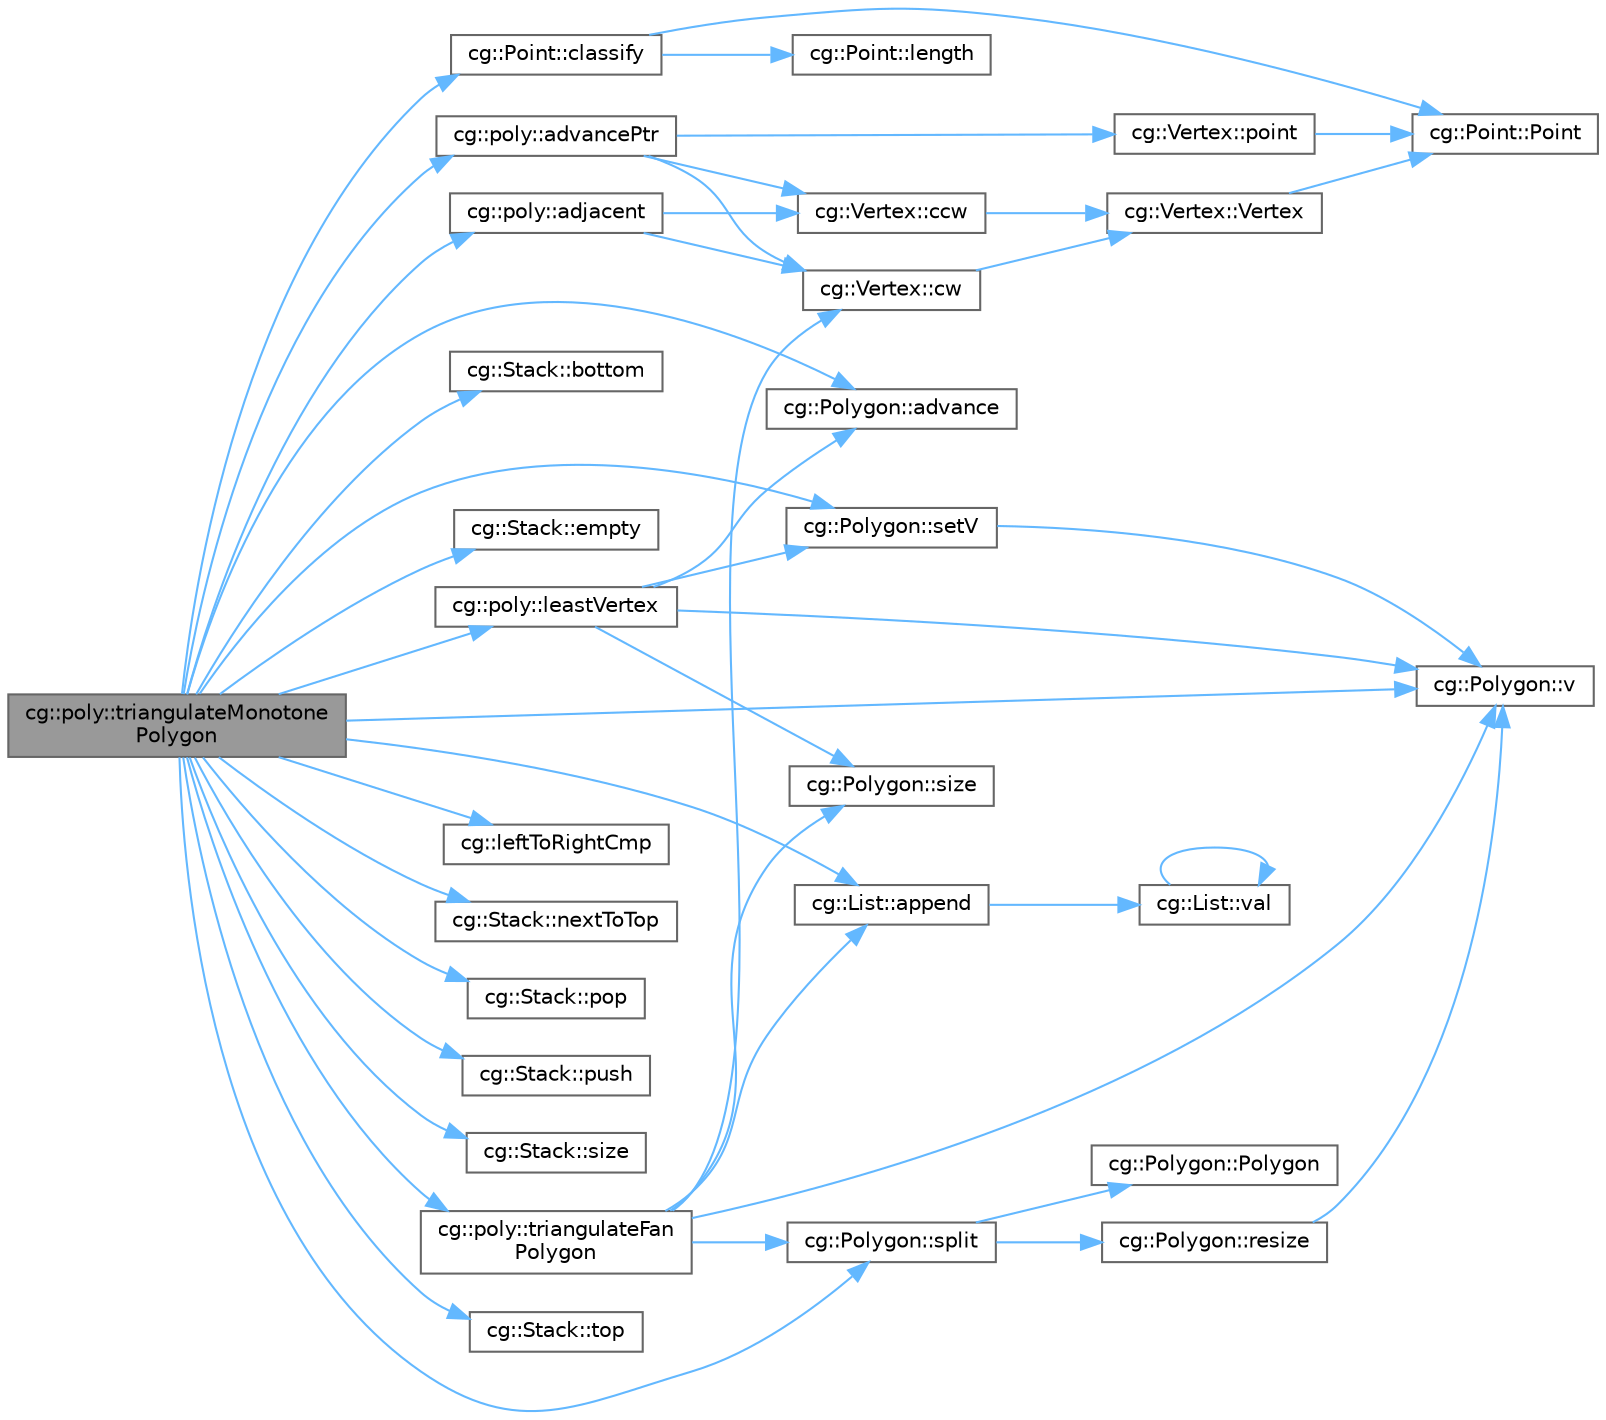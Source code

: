 digraph "cg::poly::triangulateMonotonePolygon"
{
 // LATEX_PDF_SIZE
  bgcolor="transparent";
  edge [fontname=Helvetica,fontsize=10,labelfontname=Helvetica,labelfontsize=10];
  node [fontname=Helvetica,fontsize=10,shape=box,height=0.2,width=0.4];
  rankdir="LR";
  Node1 [id="Node000001",label="cg::poly::triangulateMonotone\lPolygon",height=0.2,width=0.4,color="gray40", fillcolor="grey60", style="filled", fontcolor="black",tooltip=" "];
  Node1 -> Node2 [id="edge1_Node000001_Node000002",color="steelblue1",style="solid",tooltip=" "];
  Node2 [id="Node000002",label="cg::poly::adjacent",height=0.2,width=0.4,color="grey40", fillcolor="white", style="filled",URL="$namespacecg_1_1poly.html#a66f43350eff38c2e52c357569dadef98",tooltip=" "];
  Node2 -> Node3 [id="edge2_Node000002_Node000003",color="steelblue1",style="solid",tooltip=" "];
  Node3 [id="Node000003",label="cg::Vertex::ccw",height=0.2,width=0.4,color="grey40", fillcolor="white", style="filled",URL="$classcg_1_1_vertex.html#a84cbd80cbc0d3e0e25d69488dfe3b643",tooltip=" "];
  Node3 -> Node4 [id="edge3_Node000003_Node000004",color="steelblue1",style="solid",tooltip=" "];
  Node4 [id="Node000004",label="cg::Vertex::Vertex",height=0.2,width=0.4,color="grey40", fillcolor="white", style="filled",URL="$classcg_1_1_vertex.html#ad0967adecf59f9cd3c33950633ddcf19",tooltip=" "];
  Node4 -> Node5 [id="edge4_Node000004_Node000005",color="steelblue1",style="solid",tooltip=" "];
  Node5 [id="Node000005",label="cg::Point::Point",height=0.2,width=0.4,color="grey40", fillcolor="white", style="filled",URL="$classcg_1_1_point.html#a97a9be699fb6bae85a47ebf75177ca67",tooltip=" "];
  Node2 -> Node6 [id="edge5_Node000002_Node000006",color="steelblue1",style="solid",tooltip=" "];
  Node6 [id="Node000006",label="cg::Vertex::cw",height=0.2,width=0.4,color="grey40", fillcolor="white", style="filled",URL="$classcg_1_1_vertex.html#a2585cf0f45ed8c8b8ee891774bc17a7d",tooltip=" "];
  Node6 -> Node4 [id="edge6_Node000006_Node000004",color="steelblue1",style="solid",tooltip=" "];
  Node1 -> Node7 [id="edge7_Node000001_Node000007",color="steelblue1",style="solid",tooltip=" "];
  Node7 [id="Node000007",label="cg::Polygon::advance",height=0.2,width=0.4,color="grey40", fillcolor="white", style="filled",URL="$classcg_1_1_polygon.html#ad70f56c3905fbb6c4a417b4e6a715d67",tooltip=" "];
  Node1 -> Node8 [id="edge8_Node000001_Node000008",color="steelblue1",style="solid",tooltip=" "];
  Node8 [id="Node000008",label="cg::poly::advancePtr",height=0.2,width=0.4,color="grey40", fillcolor="white", style="filled",URL="$namespacecg_1_1poly.html#af9c4d63cd6ec5ff4326647cb1913d68d",tooltip=" "];
  Node8 -> Node3 [id="edge9_Node000008_Node000003",color="steelblue1",style="solid",tooltip=" "];
  Node8 -> Node6 [id="edge10_Node000008_Node000006",color="steelblue1",style="solid",tooltip=" "];
  Node8 -> Node9 [id="edge11_Node000008_Node000009",color="steelblue1",style="solid",tooltip=" "];
  Node9 [id="Node000009",label="cg::Vertex::point",height=0.2,width=0.4,color="grey40", fillcolor="white", style="filled",URL="$classcg_1_1_vertex.html#aff51518f482928873a605b5fda02b76b",tooltip=" "];
  Node9 -> Node5 [id="edge12_Node000009_Node000005",color="steelblue1",style="solid",tooltip=" "];
  Node1 -> Node10 [id="edge13_Node000001_Node000010",color="steelblue1",style="solid",tooltip=" "];
  Node10 [id="Node000010",label="cg::List::append",height=0.2,width=0.4,color="grey40", fillcolor="white", style="filled",URL="$classcg_1_1_list.html#ab3d1d9a488def2473913b2f58fc291f8",tooltip=" "];
  Node10 -> Node11 [id="edge14_Node000010_Node000011",color="steelblue1",style="solid",tooltip=" "];
  Node11 [id="Node000011",label="cg::List::val",height=0.2,width=0.4,color="grey40", fillcolor="white", style="filled",URL="$classcg_1_1_list.html#abb630c74effbfbb9f67e865eec72169b",tooltip=" "];
  Node11 -> Node11 [id="edge15_Node000011_Node000011",color="steelblue1",style="solid",tooltip=" "];
  Node1 -> Node12 [id="edge16_Node000001_Node000012",color="steelblue1",style="solid",tooltip=" "];
  Node12 [id="Node000012",label="cg::Stack::bottom",height=0.2,width=0.4,color="grey40", fillcolor="white", style="filled",URL="$classcg_1_1_stack.html#aa00c19030240bb2de5cff0aea0e0ab0b",tooltip=" "];
  Node1 -> Node13 [id="edge17_Node000001_Node000013",color="steelblue1",style="solid",tooltip=" "];
  Node13 [id="Node000013",label="cg::Point::classify",height=0.2,width=0.4,color="grey40", fillcolor="white", style="filled",URL="$classcg_1_1_point.html#aeb6ac0dd5fcdd6f3817b4b9cf50e0375",tooltip=" "];
  Node13 -> Node14 [id="edge18_Node000013_Node000014",color="steelblue1",style="solid",tooltip=" "];
  Node14 [id="Node000014",label="cg::Point::length",height=0.2,width=0.4,color="grey40", fillcolor="white", style="filled",URL="$classcg_1_1_point.html#af86bdbc41e34c5159f2e35c9de75299a",tooltip=" "];
  Node13 -> Node5 [id="edge19_Node000013_Node000005",color="steelblue1",style="solid",tooltip=" "];
  Node1 -> Node15 [id="edge20_Node000001_Node000015",color="steelblue1",style="solid",tooltip=" "];
  Node15 [id="Node000015",label="cg::Stack::empty",height=0.2,width=0.4,color="grey40", fillcolor="white", style="filled",URL="$classcg_1_1_stack.html#a6d2d997fd4a94db5a21390dd6732eda2",tooltip=" "];
  Node1 -> Node16 [id="edge21_Node000001_Node000016",color="steelblue1",style="solid",tooltip=" "];
  Node16 [id="Node000016",label="cg::poly::leastVertex",height=0.2,width=0.4,color="grey40", fillcolor="white", style="filled",URL="$namespacecg_1_1poly.html#adbdd380012d601f10ebdcb553d4a2f83",tooltip=" "];
  Node16 -> Node7 [id="edge22_Node000016_Node000007",color="steelblue1",style="solid",tooltip=" "];
  Node16 -> Node17 [id="edge23_Node000016_Node000017",color="steelblue1",style="solid",tooltip=" "];
  Node17 [id="Node000017",label="cg::Polygon::setV",height=0.2,width=0.4,color="grey40", fillcolor="white", style="filled",URL="$classcg_1_1_polygon.html#a06ee68285e51121b0895893b4de22e60",tooltip=" "];
  Node17 -> Node18 [id="edge24_Node000017_Node000018",color="steelblue1",style="solid",tooltip=" "];
  Node18 [id="Node000018",label="cg::Polygon::v",height=0.2,width=0.4,color="grey40", fillcolor="white", style="filled",URL="$classcg_1_1_polygon.html#a028050405839dfb6fd6adcd502e431f3",tooltip=" "];
  Node16 -> Node19 [id="edge25_Node000016_Node000019",color="steelblue1",style="solid",tooltip=" "];
  Node19 [id="Node000019",label="cg::Polygon::size",height=0.2,width=0.4,color="grey40", fillcolor="white", style="filled",URL="$classcg_1_1_polygon.html#a8abf8b653a9442b86a87fb70af65d3f5",tooltip=" "];
  Node16 -> Node18 [id="edge26_Node000016_Node000018",color="steelblue1",style="solid",tooltip=" "];
  Node1 -> Node20 [id="edge27_Node000001_Node000020",color="steelblue1",style="solid",tooltip=" "];
  Node20 [id="Node000020",label="cg::leftToRightCmp",height=0.2,width=0.4,color="grey40", fillcolor="white", style="filled",URL="$namespacecg.html#a719c148589ee764849c4e52bfac53365",tooltip=" "];
  Node1 -> Node21 [id="edge28_Node000001_Node000021",color="steelblue1",style="solid",tooltip=" "];
  Node21 [id="Node000021",label="cg::Stack::nextToTop",height=0.2,width=0.4,color="grey40", fillcolor="white", style="filled",URL="$classcg_1_1_stack.html#ac9a59546a751e33d7aeb51b265f14b51",tooltip=" "];
  Node1 -> Node22 [id="edge29_Node000001_Node000022",color="steelblue1",style="solid",tooltip=" "];
  Node22 [id="Node000022",label="cg::Stack::pop",height=0.2,width=0.4,color="grey40", fillcolor="white", style="filled",URL="$classcg_1_1_stack.html#ac4c962fa7e6975fcd8c89aae70d80842",tooltip=" "];
  Node1 -> Node23 [id="edge30_Node000001_Node000023",color="steelblue1",style="solid",tooltip=" "];
  Node23 [id="Node000023",label="cg::Stack::push",height=0.2,width=0.4,color="grey40", fillcolor="white", style="filled",URL="$classcg_1_1_stack.html#abf2c9ffb8060bbf150b46a95fd1e0544",tooltip=" "];
  Node1 -> Node17 [id="edge31_Node000001_Node000017",color="steelblue1",style="solid",tooltip=" "];
  Node1 -> Node24 [id="edge32_Node000001_Node000024",color="steelblue1",style="solid",tooltip=" "];
  Node24 [id="Node000024",label="cg::Stack::size",height=0.2,width=0.4,color="grey40", fillcolor="white", style="filled",URL="$classcg_1_1_stack.html#a027b31d4716f6365fb1fe14d1739255a",tooltip=" "];
  Node1 -> Node25 [id="edge33_Node000001_Node000025",color="steelblue1",style="solid",tooltip=" "];
  Node25 [id="Node000025",label="cg::Polygon::split",height=0.2,width=0.4,color="grey40", fillcolor="white", style="filled",URL="$classcg_1_1_polygon.html#ab9dd48a86e3b73ca1405e2638b98b2db",tooltip=" "];
  Node25 -> Node26 [id="edge34_Node000025_Node000026",color="steelblue1",style="solid",tooltip=" "];
  Node26 [id="Node000026",label="cg::Polygon::Polygon",height=0.2,width=0.4,color="grey40", fillcolor="white", style="filled",URL="$classcg_1_1_polygon.html#a95cbde08a5383caf0ee3354e6180cd8e",tooltip=" "];
  Node25 -> Node27 [id="edge35_Node000025_Node000027",color="steelblue1",style="solid",tooltip=" "];
  Node27 [id="Node000027",label="cg::Polygon::resize",height=0.2,width=0.4,color="grey40", fillcolor="white", style="filled",URL="$classcg_1_1_polygon.html#aafd115cf43dc64345a587052fead9501",tooltip=" "];
  Node27 -> Node18 [id="edge36_Node000027_Node000018",color="steelblue1",style="solid",tooltip=" "];
  Node1 -> Node28 [id="edge37_Node000001_Node000028",color="steelblue1",style="solid",tooltip=" "];
  Node28 [id="Node000028",label="cg::Stack::top",height=0.2,width=0.4,color="grey40", fillcolor="white", style="filled",URL="$classcg_1_1_stack.html#adb4ce3c4d002fc431ea8c1eeba65255a",tooltip=" "];
  Node1 -> Node29 [id="edge38_Node000001_Node000029",color="steelblue1",style="solid",tooltip=" "];
  Node29 [id="Node000029",label="cg::poly::triangulateFan\lPolygon",height=0.2,width=0.4,color="grey40", fillcolor="white", style="filled",URL="$namespacecg_1_1poly.html#abe8f341efbb5c86ceaf81a93cbf2fb6a",tooltip=" "];
  Node29 -> Node10 [id="edge39_Node000029_Node000010",color="steelblue1",style="solid",tooltip=" "];
  Node29 -> Node6 [id="edge40_Node000029_Node000006",color="steelblue1",style="solid",tooltip=" "];
  Node29 -> Node19 [id="edge41_Node000029_Node000019",color="steelblue1",style="solid",tooltip=" "];
  Node29 -> Node25 [id="edge42_Node000029_Node000025",color="steelblue1",style="solid",tooltip=" "];
  Node29 -> Node18 [id="edge43_Node000029_Node000018",color="steelblue1",style="solid",tooltip=" "];
  Node1 -> Node18 [id="edge44_Node000001_Node000018",color="steelblue1",style="solid",tooltip=" "];
}
